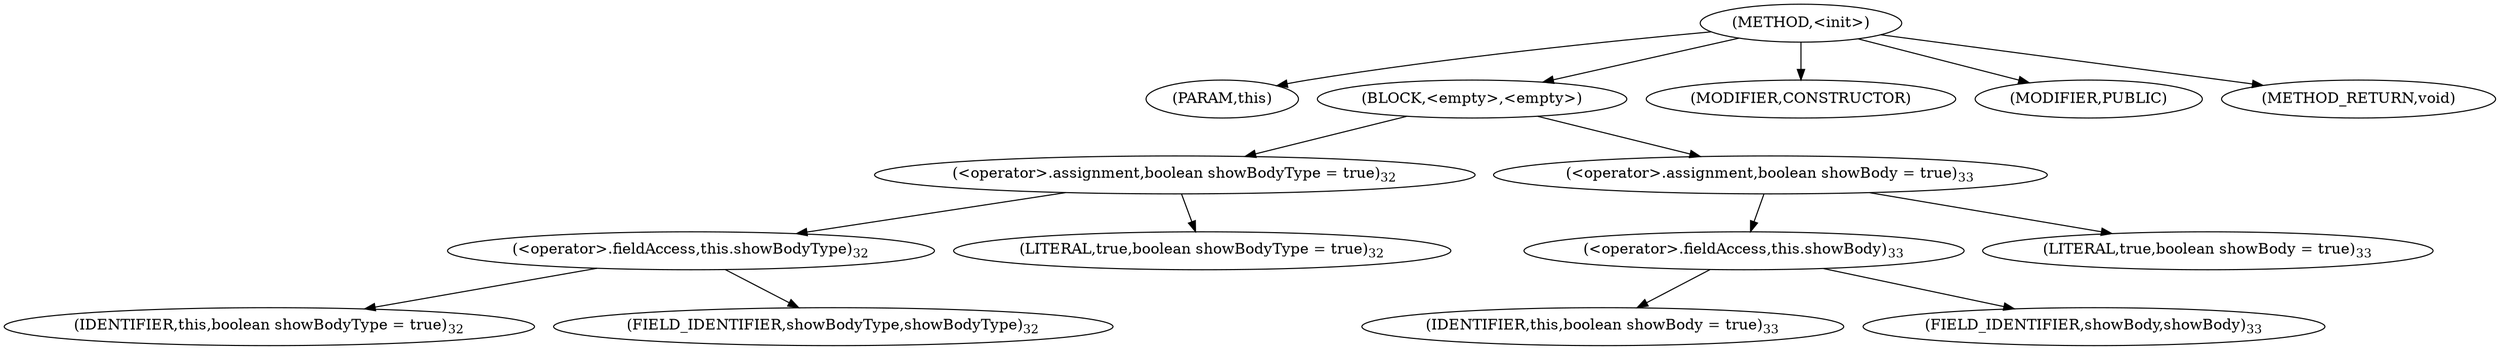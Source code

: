 digraph "&lt;init&gt;" {  
"527" [label = <(METHOD,&lt;init&gt;)> ]
"528" [label = <(PARAM,this)> ]
"529" [label = <(BLOCK,&lt;empty&gt;,&lt;empty&gt;)> ]
"530" [label = <(&lt;operator&gt;.assignment,boolean showBodyType = true)<SUB>32</SUB>> ]
"531" [label = <(&lt;operator&gt;.fieldAccess,this.showBodyType)<SUB>32</SUB>> ]
"532" [label = <(IDENTIFIER,this,boolean showBodyType = true)<SUB>32</SUB>> ]
"533" [label = <(FIELD_IDENTIFIER,showBodyType,showBodyType)<SUB>32</SUB>> ]
"534" [label = <(LITERAL,true,boolean showBodyType = true)<SUB>32</SUB>> ]
"535" [label = <(&lt;operator&gt;.assignment,boolean showBody = true)<SUB>33</SUB>> ]
"536" [label = <(&lt;operator&gt;.fieldAccess,this.showBody)<SUB>33</SUB>> ]
"537" [label = <(IDENTIFIER,this,boolean showBody = true)<SUB>33</SUB>> ]
"538" [label = <(FIELD_IDENTIFIER,showBody,showBody)<SUB>33</SUB>> ]
"539" [label = <(LITERAL,true,boolean showBody = true)<SUB>33</SUB>> ]
"540" [label = <(MODIFIER,CONSTRUCTOR)> ]
"541" [label = <(MODIFIER,PUBLIC)> ]
"542" [label = <(METHOD_RETURN,void)> ]
  "527" -> "528" 
  "527" -> "529" 
  "527" -> "540" 
  "527" -> "541" 
  "527" -> "542" 
  "529" -> "530" 
  "529" -> "535" 
  "530" -> "531" 
  "530" -> "534" 
  "531" -> "532" 
  "531" -> "533" 
  "535" -> "536" 
  "535" -> "539" 
  "536" -> "537" 
  "536" -> "538" 
}
